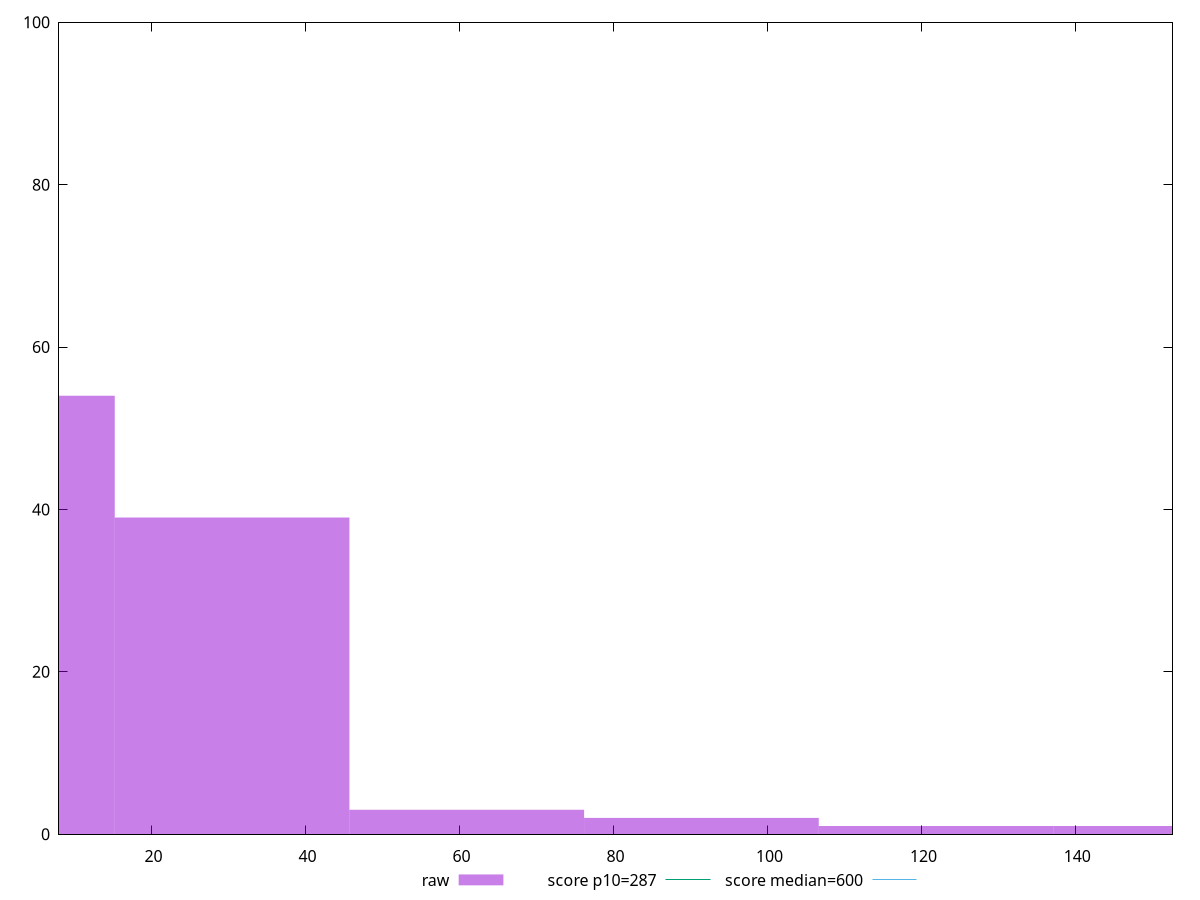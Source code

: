 reset

$raw <<EOF
60.95730754555102 3
30.47865377277551 39
152.39326886387755 1
0 54
91.43596131832652 2
121.91461509110204 1
EOF

set key outside below
set boxwidth 30.47865377277551
set xrange [8:152.6139999999997]
set yrange [0:100]
set trange [0:100]
set style fill transparent solid 0.5 noborder

set parametric
set terminal svg size 640, 490 enhanced background rgb 'white'
set output "report_00019_2021-02-10T18-14-37.922Z//total-blocking-time/samples/pages+cached+noadtech+nomedia+nocss/raw/histogram.svg"

plot $raw title "raw" with boxes, \
     287,t title "score p10=287", \
     600,t title "score median=600"

reset
